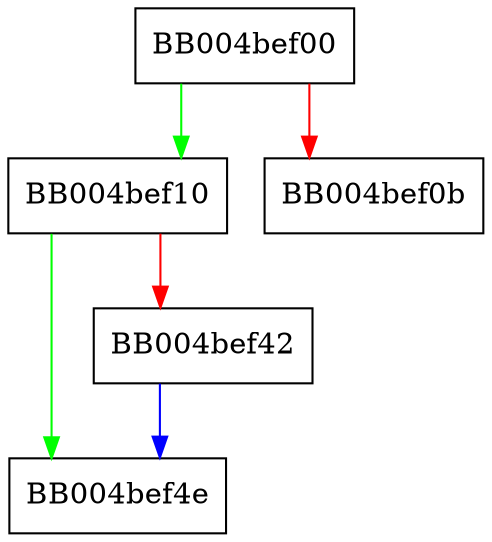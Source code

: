 digraph ossl_quic_stream_map_notify_totally_acked {
  node [shape="box"];
  graph [splines=ortho];
  BB004bef00 -> BB004bef10 [color="green"];
  BB004bef00 -> BB004bef0b [color="red"];
  BB004bef10 -> BB004bef4e [color="green"];
  BB004bef10 -> BB004bef42 [color="red"];
  BB004bef42 -> BB004bef4e [color="blue"];
}